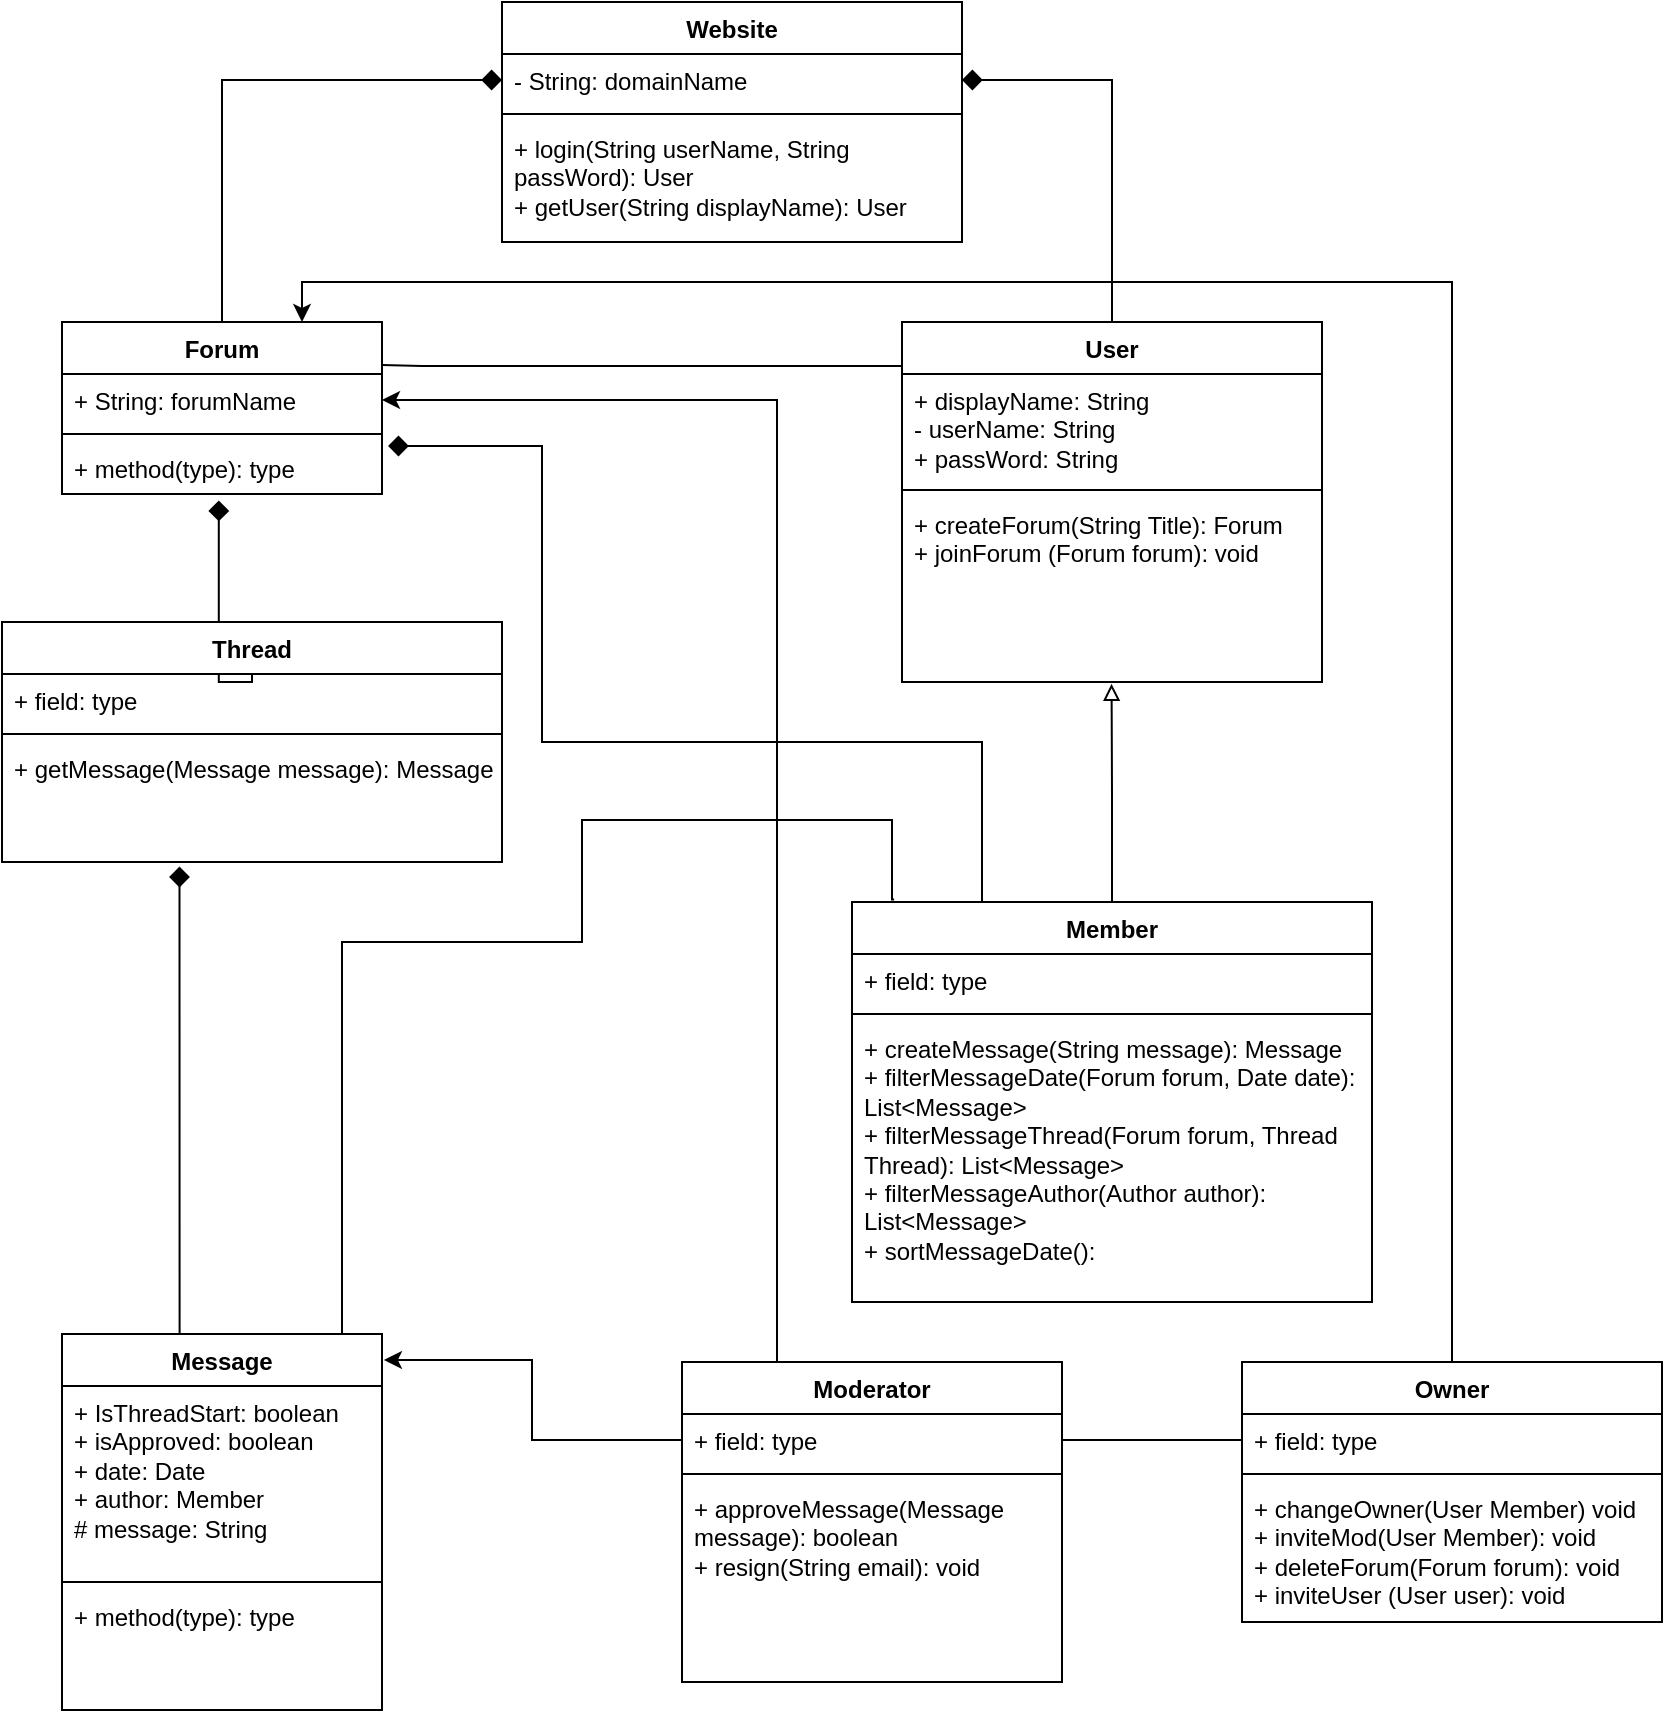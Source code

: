 <mxfile version="22.0.8" type="github">
  <diagram name="Page-1" id="HC84fRIo5L5SZe-6cnd3">
    <mxGraphModel dx="2074" dy="1118" grid="1" gridSize="10" guides="1" tooltips="1" connect="1" arrows="1" fold="1" page="1" pageScale="1" pageWidth="850" pageHeight="1100" math="0" shadow="0">
      <root>
        <mxCell id="0" />
        <mxCell id="1" parent="0" />
        <mxCell id="k8Z0aB3li1hWX0Y3ibZ5-13" value="Website" style="swimlane;fontStyle=1;align=center;verticalAlign=top;childLayout=stackLayout;horizontal=1;startSize=26;horizontalStack=0;resizeParent=1;resizeParentMax=0;resizeLast=0;collapsible=1;marginBottom=0;whiteSpace=wrap;html=1;" parent="1" vertex="1">
          <mxGeometry x="270" y="80" width="230" height="120" as="geometry" />
        </mxCell>
        <mxCell id="k8Z0aB3li1hWX0Y3ibZ5-14" value="- String: domainName" style="text;strokeColor=none;fillColor=none;align=left;verticalAlign=top;spacingLeft=4;spacingRight=4;overflow=hidden;rotatable=0;points=[[0,0.5],[1,0.5]];portConstraint=eastwest;whiteSpace=wrap;html=1;" parent="k8Z0aB3li1hWX0Y3ibZ5-13" vertex="1">
          <mxGeometry y="26" width="230" height="26" as="geometry" />
        </mxCell>
        <mxCell id="k8Z0aB3li1hWX0Y3ibZ5-15" value="" style="line;strokeWidth=1;fillColor=none;align=left;verticalAlign=middle;spacingTop=-1;spacingLeft=3;spacingRight=3;rotatable=0;labelPosition=right;points=[];portConstraint=eastwest;strokeColor=inherit;" parent="k8Z0aB3li1hWX0Y3ibZ5-13" vertex="1">
          <mxGeometry y="52" width="230" height="8" as="geometry" />
        </mxCell>
        <mxCell id="k8Z0aB3li1hWX0Y3ibZ5-16" value="+ login(String userName, String passWord): User&lt;br&gt;+ getUser(String displayName): User" style="text;strokeColor=none;fillColor=none;align=left;verticalAlign=top;spacingLeft=4;spacingRight=4;overflow=hidden;rotatable=0;points=[[0,0.5],[1,0.5]];portConstraint=eastwest;whiteSpace=wrap;html=1;" parent="k8Z0aB3li1hWX0Y3ibZ5-13" vertex="1">
          <mxGeometry y="60" width="230" height="60" as="geometry" />
        </mxCell>
        <mxCell id="k8Z0aB3li1hWX0Y3ibZ5-50" style="edgeStyle=orthogonalEdgeStyle;rounded=0;orthogonalLoop=1;jettySize=auto;html=1;exitX=0.5;exitY=0;exitDx=0;exitDy=0;entryX=1;entryY=0.5;entryDx=0;entryDy=0;endArrow=diamond;endFill=1;endSize=8;" parent="1" source="k8Z0aB3li1hWX0Y3ibZ5-17" target="k8Z0aB3li1hWX0Y3ibZ5-14" edge="1">
          <mxGeometry relative="1" as="geometry" />
        </mxCell>
        <mxCell id="5v4WbHEpXa2ZNB2RPAgj-4" style="edgeStyle=orthogonalEdgeStyle;rounded=0;orthogonalLoop=1;jettySize=auto;html=1;exitX=0;exitY=0.25;exitDx=0;exitDy=0;entryX=1;entryY=0.25;entryDx=0;entryDy=0;endArrow=none;endFill=0;" parent="1" source="k8Z0aB3li1hWX0Y3ibZ5-17" target="k8Z0aB3li1hWX0Y3ibZ5-33" edge="1">
          <mxGeometry relative="1" as="geometry">
            <Array as="points">
              <mxPoint x="470" y="262" />
              <mxPoint x="230" y="262" />
            </Array>
          </mxGeometry>
        </mxCell>
        <mxCell id="k8Z0aB3li1hWX0Y3ibZ5-17" value="User" style="swimlane;fontStyle=1;align=center;verticalAlign=top;childLayout=stackLayout;horizontal=1;startSize=26;horizontalStack=0;resizeParent=1;resizeParentMax=0;resizeLast=0;collapsible=1;marginBottom=0;whiteSpace=wrap;html=1;" parent="1" vertex="1">
          <mxGeometry x="470" y="240" width="210" height="180" as="geometry" />
        </mxCell>
        <mxCell id="k8Z0aB3li1hWX0Y3ibZ5-18" value="+ displayName: String&lt;br&gt;- userName: String&lt;br&gt;+ passWord: String" style="text;strokeColor=none;fillColor=none;align=left;verticalAlign=top;spacingLeft=4;spacingRight=4;overflow=hidden;rotatable=0;points=[[0,0.5],[1,0.5]];portConstraint=eastwest;whiteSpace=wrap;html=1;" parent="k8Z0aB3li1hWX0Y3ibZ5-17" vertex="1">
          <mxGeometry y="26" width="210" height="54" as="geometry" />
        </mxCell>
        <mxCell id="k8Z0aB3li1hWX0Y3ibZ5-19" value="" style="line;strokeWidth=1;fillColor=none;align=left;verticalAlign=middle;spacingTop=-1;spacingLeft=3;spacingRight=3;rotatable=0;labelPosition=right;points=[];portConstraint=eastwest;strokeColor=inherit;" parent="k8Z0aB3li1hWX0Y3ibZ5-17" vertex="1">
          <mxGeometry y="80" width="210" height="8" as="geometry" />
        </mxCell>
        <mxCell id="k8Z0aB3li1hWX0Y3ibZ5-20" value="+ createForum(String Title): Forum&lt;br&gt;+ joinForum (Forum forum): void&lt;br&gt;" style="text;strokeColor=none;fillColor=none;align=left;verticalAlign=top;spacingLeft=4;spacingRight=4;overflow=hidden;rotatable=0;points=[[0,0.5],[1,0.5]];portConstraint=eastwest;whiteSpace=wrap;html=1;" parent="k8Z0aB3li1hWX0Y3ibZ5-17" vertex="1">
          <mxGeometry y="88" width="210" height="92" as="geometry" />
        </mxCell>
        <mxCell id="k8Z0aB3li1hWX0Y3ibZ5-47" style="edgeStyle=orthogonalEdgeStyle;rounded=0;orthogonalLoop=1;jettySize=auto;html=1;exitX=0.5;exitY=0;exitDx=0;exitDy=0;endArrow=block;endFill=0;entryX=0.499;entryY=1.01;entryDx=0;entryDy=0;entryPerimeter=0;" parent="1" source="k8Z0aB3li1hWX0Y3ibZ5-21" target="k8Z0aB3li1hWX0Y3ibZ5-20" edge="1">
          <mxGeometry relative="1" as="geometry">
            <mxPoint x="550" y="410" as="targetPoint" />
          </mxGeometry>
        </mxCell>
        <mxCell id="k8Z0aB3li1hWX0Y3ibZ5-21" value="Member&lt;br&gt;" style="swimlane;fontStyle=1;align=center;verticalAlign=top;childLayout=stackLayout;horizontal=1;startSize=26;horizontalStack=0;resizeParent=1;resizeParentMax=0;resizeLast=0;collapsible=1;marginBottom=0;whiteSpace=wrap;html=1;" parent="1" vertex="1">
          <mxGeometry x="445" y="530" width="260" height="200" as="geometry" />
        </mxCell>
        <mxCell id="k8Z0aB3li1hWX0Y3ibZ5-22" value="+ field: type" style="text;strokeColor=none;fillColor=none;align=left;verticalAlign=top;spacingLeft=4;spacingRight=4;overflow=hidden;rotatable=0;points=[[0,0.5],[1,0.5]];portConstraint=eastwest;whiteSpace=wrap;html=1;" parent="k8Z0aB3li1hWX0Y3ibZ5-21" vertex="1">
          <mxGeometry y="26" width="260" height="26" as="geometry" />
        </mxCell>
        <mxCell id="k8Z0aB3li1hWX0Y3ibZ5-23" value="" style="line;strokeWidth=1;fillColor=none;align=left;verticalAlign=middle;spacingTop=-1;spacingLeft=3;spacingRight=3;rotatable=0;labelPosition=right;points=[];portConstraint=eastwest;strokeColor=inherit;" parent="k8Z0aB3li1hWX0Y3ibZ5-21" vertex="1">
          <mxGeometry y="52" width="260" height="8" as="geometry" />
        </mxCell>
        <mxCell id="k8Z0aB3li1hWX0Y3ibZ5-24" value="+ createMessage(String message): Message&lt;br&gt;+ filterMessageDate(Forum forum, Date date): List&amp;lt;Message&amp;gt;&amp;nbsp;&lt;br&gt;+ filterMessageThread(Forum forum, Thread Thread): List&amp;lt;Message&amp;gt;&lt;br&gt;+ filterMessageAuthor(Author author): List&amp;lt;Message&amp;gt;&lt;br&gt;+ sortMessageDate():" style="text;strokeColor=none;fillColor=none;align=left;verticalAlign=top;spacingLeft=4;spacingRight=4;overflow=hidden;rotatable=0;points=[[0,0.5],[1,0.5]];portConstraint=eastwest;whiteSpace=wrap;html=1;" parent="k8Z0aB3li1hWX0Y3ibZ5-21" vertex="1">
          <mxGeometry y="60" width="260" height="140" as="geometry" />
        </mxCell>
        <mxCell id="5v4WbHEpXa2ZNB2RPAgj-17" style="edgeStyle=orthogonalEdgeStyle;rounded=0;orthogonalLoop=1;jettySize=auto;html=1;exitX=0.5;exitY=0;exitDx=0;exitDy=0;entryX=0.75;entryY=0;entryDx=0;entryDy=0;verticalAlign=top;" parent="1" source="k8Z0aB3li1hWX0Y3ibZ5-25" target="k8Z0aB3li1hWX0Y3ibZ5-33" edge="1">
          <mxGeometry relative="1" as="geometry" />
        </mxCell>
        <mxCell id="k8Z0aB3li1hWX0Y3ibZ5-25" value="Owner" style="swimlane;fontStyle=1;align=center;verticalAlign=top;childLayout=stackLayout;horizontal=1;startSize=26;horizontalStack=0;resizeParent=1;resizeParentMax=0;resizeLast=0;collapsible=1;marginBottom=0;whiteSpace=wrap;html=1;" parent="1" vertex="1">
          <mxGeometry x="640" y="760" width="210" height="130" as="geometry" />
        </mxCell>
        <mxCell id="k8Z0aB3li1hWX0Y3ibZ5-26" value="+ field: type" style="text;strokeColor=none;fillColor=none;align=left;verticalAlign=top;spacingLeft=4;spacingRight=4;overflow=hidden;rotatable=0;points=[[0,0.5],[1,0.5]];portConstraint=eastwest;whiteSpace=wrap;html=1;" parent="k8Z0aB3li1hWX0Y3ibZ5-25" vertex="1">
          <mxGeometry y="26" width="210" height="26" as="geometry" />
        </mxCell>
        <mxCell id="k8Z0aB3li1hWX0Y3ibZ5-27" value="" style="line;strokeWidth=1;fillColor=none;align=left;verticalAlign=middle;spacingTop=-1;spacingLeft=3;spacingRight=3;rotatable=0;labelPosition=right;points=[];portConstraint=eastwest;strokeColor=inherit;" parent="k8Z0aB3li1hWX0Y3ibZ5-25" vertex="1">
          <mxGeometry y="52" width="210" height="8" as="geometry" />
        </mxCell>
        <mxCell id="k8Z0aB3li1hWX0Y3ibZ5-28" value="+ changeOwner(User Member) void&lt;br&gt;+ inviteMod(User Member): void&lt;br&gt;+ deleteForum(Forum forum): void&lt;br&gt;+ inviteUser (User user): void" style="text;strokeColor=none;fillColor=none;align=left;verticalAlign=top;spacingLeft=4;spacingRight=4;overflow=hidden;rotatable=0;points=[[0,0.5],[1,0.5]];portConstraint=eastwest;whiteSpace=wrap;html=1;" parent="k8Z0aB3li1hWX0Y3ibZ5-25" vertex="1">
          <mxGeometry y="60" width="210" height="70" as="geometry" />
        </mxCell>
        <mxCell id="5v4WbHEpXa2ZNB2RPAgj-16" style="edgeStyle=orthogonalEdgeStyle;rounded=0;orthogonalLoop=1;jettySize=auto;html=1;exitX=0.25;exitY=0;exitDx=0;exitDy=0;entryX=1;entryY=0.5;entryDx=0;entryDy=0;" parent="1" source="k8Z0aB3li1hWX0Y3ibZ5-29" target="k8Z0aB3li1hWX0Y3ibZ5-34" edge="1">
          <mxGeometry relative="1" as="geometry" />
        </mxCell>
        <mxCell id="k8Z0aB3li1hWX0Y3ibZ5-29" value="Moderator" style="swimlane;fontStyle=1;align=center;verticalAlign=top;childLayout=stackLayout;horizontal=1;startSize=26;horizontalStack=0;resizeParent=1;resizeParentMax=0;resizeLast=0;collapsible=1;marginBottom=0;whiteSpace=wrap;html=1;" parent="1" vertex="1">
          <mxGeometry x="360" y="760" width="190" height="160" as="geometry" />
        </mxCell>
        <mxCell id="k8Z0aB3li1hWX0Y3ibZ5-30" value="+ field: type" style="text;strokeColor=none;fillColor=none;align=left;verticalAlign=top;spacingLeft=4;spacingRight=4;overflow=hidden;rotatable=0;points=[[0,0.5],[1,0.5]];portConstraint=eastwest;whiteSpace=wrap;html=1;" parent="k8Z0aB3li1hWX0Y3ibZ5-29" vertex="1">
          <mxGeometry y="26" width="190" height="26" as="geometry" />
        </mxCell>
        <mxCell id="k8Z0aB3li1hWX0Y3ibZ5-31" value="" style="line;strokeWidth=1;fillColor=none;align=left;verticalAlign=middle;spacingTop=-1;spacingLeft=3;spacingRight=3;rotatable=0;labelPosition=right;points=[];portConstraint=eastwest;strokeColor=inherit;" parent="k8Z0aB3li1hWX0Y3ibZ5-29" vertex="1">
          <mxGeometry y="52" width="190" height="8" as="geometry" />
        </mxCell>
        <mxCell id="k8Z0aB3li1hWX0Y3ibZ5-32" value="+ approveMessage(Message message): boolean&lt;br&gt;+ resign(String email): void&lt;br&gt;" style="text;strokeColor=none;fillColor=none;align=left;verticalAlign=top;spacingLeft=4;spacingRight=4;overflow=hidden;rotatable=0;points=[[0,0.5],[1,0.5]];portConstraint=eastwest;whiteSpace=wrap;html=1;" parent="k8Z0aB3li1hWX0Y3ibZ5-29" vertex="1">
          <mxGeometry y="60" width="190" height="100" as="geometry" />
        </mxCell>
        <mxCell id="k8Z0aB3li1hWX0Y3ibZ5-52" style="edgeStyle=orthogonalEdgeStyle;rounded=0;orthogonalLoop=1;jettySize=auto;html=1;exitX=0.5;exitY=0;exitDx=0;exitDy=0;entryX=0;entryY=0.5;entryDx=0;entryDy=0;endArrow=diamond;endFill=1;endSize=8;" parent="1" source="k8Z0aB3li1hWX0Y3ibZ5-33" target="k8Z0aB3li1hWX0Y3ibZ5-14" edge="1">
          <mxGeometry relative="1" as="geometry" />
        </mxCell>
        <mxCell id="k8Z0aB3li1hWX0Y3ibZ5-33" value="Forum" style="swimlane;fontStyle=1;align=center;verticalAlign=top;childLayout=stackLayout;horizontal=1;startSize=26;horizontalStack=0;resizeParent=1;resizeParentMax=0;resizeLast=0;collapsible=1;marginBottom=0;whiteSpace=wrap;html=1;" parent="1" vertex="1">
          <mxGeometry x="50" y="240" width="160" height="86" as="geometry" />
        </mxCell>
        <mxCell id="k8Z0aB3li1hWX0Y3ibZ5-34" value="+ String: forumName" style="text;strokeColor=none;fillColor=none;align=left;verticalAlign=top;spacingLeft=4;spacingRight=4;overflow=hidden;rotatable=0;points=[[0,0.5],[1,0.5]];portConstraint=eastwest;whiteSpace=wrap;html=1;" parent="k8Z0aB3li1hWX0Y3ibZ5-33" vertex="1">
          <mxGeometry y="26" width="160" height="26" as="geometry" />
        </mxCell>
        <mxCell id="k8Z0aB3li1hWX0Y3ibZ5-35" value="" style="line;strokeWidth=1;fillColor=none;align=left;verticalAlign=middle;spacingTop=-1;spacingLeft=3;spacingRight=3;rotatable=0;labelPosition=right;points=[];portConstraint=eastwest;strokeColor=inherit;" parent="k8Z0aB3li1hWX0Y3ibZ5-33" vertex="1">
          <mxGeometry y="52" width="160" height="8" as="geometry" />
        </mxCell>
        <mxCell id="k8Z0aB3li1hWX0Y3ibZ5-36" value="+ method(type): type" style="text;strokeColor=none;fillColor=none;align=left;verticalAlign=top;spacingLeft=4;spacingRight=4;overflow=hidden;rotatable=0;points=[[0,0.5],[1,0.5]];portConstraint=eastwest;whiteSpace=wrap;html=1;" parent="k8Z0aB3li1hWX0Y3ibZ5-33" vertex="1">
          <mxGeometry y="60" width="160" height="26" as="geometry" />
        </mxCell>
        <mxCell id="k8Z0aB3li1hWX0Y3ibZ5-37" value="Message" style="swimlane;fontStyle=1;align=center;verticalAlign=top;childLayout=stackLayout;horizontal=1;startSize=26;horizontalStack=0;resizeParent=1;resizeParentMax=0;resizeLast=0;collapsible=1;marginBottom=0;whiteSpace=wrap;html=1;" parent="1" vertex="1">
          <mxGeometry x="50" y="746" width="160" height="188" as="geometry" />
        </mxCell>
        <mxCell id="k8Z0aB3li1hWX0Y3ibZ5-38" value="+ IsThreadStart: boolean&lt;br&gt;+ isApproved: boolean&lt;br&gt;+ date: Date&lt;br&gt;+ author: Member&lt;br&gt;# message: String" style="text;strokeColor=none;fillColor=none;align=left;verticalAlign=top;spacingLeft=4;spacingRight=4;overflow=hidden;rotatable=0;points=[[0,0.5],[1,0.5]];portConstraint=eastwest;whiteSpace=wrap;html=1;" parent="k8Z0aB3li1hWX0Y3ibZ5-37" vertex="1">
          <mxGeometry y="26" width="160" height="94" as="geometry" />
        </mxCell>
        <mxCell id="k8Z0aB3li1hWX0Y3ibZ5-39" value="" style="line;strokeWidth=1;fillColor=none;align=left;verticalAlign=middle;spacingTop=-1;spacingLeft=3;spacingRight=3;rotatable=0;labelPosition=right;points=[];portConstraint=eastwest;strokeColor=inherit;" parent="k8Z0aB3li1hWX0Y3ibZ5-37" vertex="1">
          <mxGeometry y="120" width="160" height="8" as="geometry" />
        </mxCell>
        <mxCell id="k8Z0aB3li1hWX0Y3ibZ5-40" value="+ method(type): type" style="text;strokeColor=none;fillColor=none;align=left;verticalAlign=top;spacingLeft=4;spacingRight=4;overflow=hidden;rotatable=0;points=[[0,0.5],[1,0.5]];portConstraint=eastwest;whiteSpace=wrap;html=1;" parent="k8Z0aB3li1hWX0Y3ibZ5-37" vertex="1">
          <mxGeometry y="128" width="160" height="60" as="geometry" />
        </mxCell>
        <mxCell id="RHpjY7sr-A7wjx9pKyyj-4" style="edgeStyle=orthogonalEdgeStyle;rounded=0;orthogonalLoop=1;jettySize=auto;html=1;exitX=0.5;exitY=0;exitDx=0;exitDy=0;endArrow=diamond;endFill=1;endSize=8;entryX=0.49;entryY=1.125;entryDx=0;entryDy=0;entryPerimeter=0;" parent="1" source="5v4WbHEpXa2ZNB2RPAgj-9" target="k8Z0aB3li1hWX0Y3ibZ5-36" edge="1">
          <mxGeometry relative="1" as="geometry">
            <Array as="points">
              <mxPoint x="128" y="420" />
            </Array>
            <mxPoint x="120" y="340" as="targetPoint" />
          </mxGeometry>
        </mxCell>
        <mxCell id="ja0bDv35mv7Wsw1aUElZ-13" style="edgeStyle=orthogonalEdgeStyle;rounded=0;orthogonalLoop=1;jettySize=auto;html=1;exitX=0.25;exitY=0;exitDx=0;exitDy=0;entryX=1.019;entryY=0.077;entryDx=0;entryDy=0;entryPerimeter=0;endArrow=diamond;endFill=1;endSize=8;" parent="1" source="k8Z0aB3li1hWX0Y3ibZ5-21" target="k8Z0aB3li1hWX0Y3ibZ5-36" edge="1">
          <mxGeometry relative="1" as="geometry">
            <Array as="points">
              <mxPoint x="510" y="450" />
              <mxPoint x="290" y="450" />
              <mxPoint x="290" y="302" />
            </Array>
          </mxGeometry>
        </mxCell>
        <mxCell id="5v4WbHEpXa2ZNB2RPAgj-2" style="edgeStyle=orthogonalEdgeStyle;rounded=0;orthogonalLoop=1;jettySize=auto;html=1;exitX=0;exitY=0.5;exitDx=0;exitDy=0;entryX=1;entryY=0.5;entryDx=0;entryDy=0;endArrow=none;endFill=0;" parent="1" source="k8Z0aB3li1hWX0Y3ibZ5-26" target="k8Z0aB3li1hWX0Y3ibZ5-30" edge="1">
          <mxGeometry relative="1" as="geometry" />
        </mxCell>
        <mxCell id="5v4WbHEpXa2ZNB2RPAgj-9" value="Thread" style="swimlane;fontStyle=1;align=center;verticalAlign=top;childLayout=stackLayout;horizontal=1;startSize=26;horizontalStack=0;resizeParent=1;resizeParentMax=0;resizeLast=0;collapsible=1;marginBottom=0;whiteSpace=wrap;html=1;" parent="1" vertex="1">
          <mxGeometry x="20" y="390" width="250" height="120" as="geometry" />
        </mxCell>
        <mxCell id="5v4WbHEpXa2ZNB2RPAgj-10" value="+ field: type" style="text;strokeColor=none;fillColor=none;align=left;verticalAlign=top;spacingLeft=4;spacingRight=4;overflow=hidden;rotatable=0;points=[[0,0.5],[1,0.5]];portConstraint=eastwest;whiteSpace=wrap;html=1;" parent="5v4WbHEpXa2ZNB2RPAgj-9" vertex="1">
          <mxGeometry y="26" width="250" height="26" as="geometry" />
        </mxCell>
        <mxCell id="5v4WbHEpXa2ZNB2RPAgj-11" value="" style="line;strokeWidth=1;fillColor=none;align=left;verticalAlign=middle;spacingTop=-1;spacingLeft=3;spacingRight=3;rotatable=0;labelPosition=right;points=[];portConstraint=eastwest;strokeColor=inherit;" parent="5v4WbHEpXa2ZNB2RPAgj-9" vertex="1">
          <mxGeometry y="52" width="250" height="8" as="geometry" />
        </mxCell>
        <mxCell id="5v4WbHEpXa2ZNB2RPAgj-12" value="+ getMessage(Message message): Message" style="text;strokeColor=none;fillColor=none;align=left;verticalAlign=top;spacingLeft=4;spacingRight=4;overflow=hidden;rotatable=0;points=[[0,0.5],[1,0.5]];portConstraint=eastwest;whiteSpace=wrap;html=1;" parent="5v4WbHEpXa2ZNB2RPAgj-9" vertex="1">
          <mxGeometry y="60" width="250" height="60" as="geometry" />
        </mxCell>
        <mxCell id="5v4WbHEpXa2ZNB2RPAgj-19" style="edgeStyle=orthogonalEdgeStyle;rounded=0;orthogonalLoop=1;jettySize=auto;html=1;exitX=0.081;exitY=-0.006;exitDx=0;exitDy=0;entryX=0.75;entryY=0;entryDx=0;entryDy=0;endArrow=none;endFill=0;exitPerimeter=0;" parent="1" source="k8Z0aB3li1hWX0Y3ibZ5-21" edge="1">
          <mxGeometry relative="1" as="geometry">
            <Array as="points">
              <mxPoint x="465" y="529" />
              <mxPoint x="465" y="489" />
              <mxPoint x="310" y="489" />
              <mxPoint x="310" y="550" />
              <mxPoint x="190" y="550" />
            </Array>
            <mxPoint x="465" y="569" as="sourcePoint" />
            <mxPoint x="190" y="746" as="targetPoint" />
          </mxGeometry>
        </mxCell>
        <mxCell id="fme2dWt7JG8xFByP7D0Y-1" style="edgeStyle=orthogonalEdgeStyle;rounded=0;orthogonalLoop=1;jettySize=auto;html=1;exitX=0;exitY=0.5;exitDx=0;exitDy=0;entryX=1.006;entryY=0.069;entryDx=0;entryDy=0;entryPerimeter=0;" edge="1" parent="1" source="k8Z0aB3li1hWX0Y3ibZ5-30" target="k8Z0aB3li1hWX0Y3ibZ5-37">
          <mxGeometry relative="1" as="geometry" />
        </mxCell>
        <mxCell id="fme2dWt7JG8xFByP7D0Y-2" style="edgeStyle=orthogonalEdgeStyle;rounded=0;orthogonalLoop=1;jettySize=auto;html=1;exitX=0.25;exitY=0;exitDx=0;exitDy=0;entryX=0.355;entryY=1.038;entryDx=0;entryDy=0;entryPerimeter=0;endArrow=diamond;endFill=1;endSize=8;" edge="1" parent="1" source="k8Z0aB3li1hWX0Y3ibZ5-37" target="5v4WbHEpXa2ZNB2RPAgj-12">
          <mxGeometry relative="1" as="geometry">
            <Array as="points">
              <mxPoint x="109" y="746" />
            </Array>
          </mxGeometry>
        </mxCell>
      </root>
    </mxGraphModel>
  </diagram>
</mxfile>
